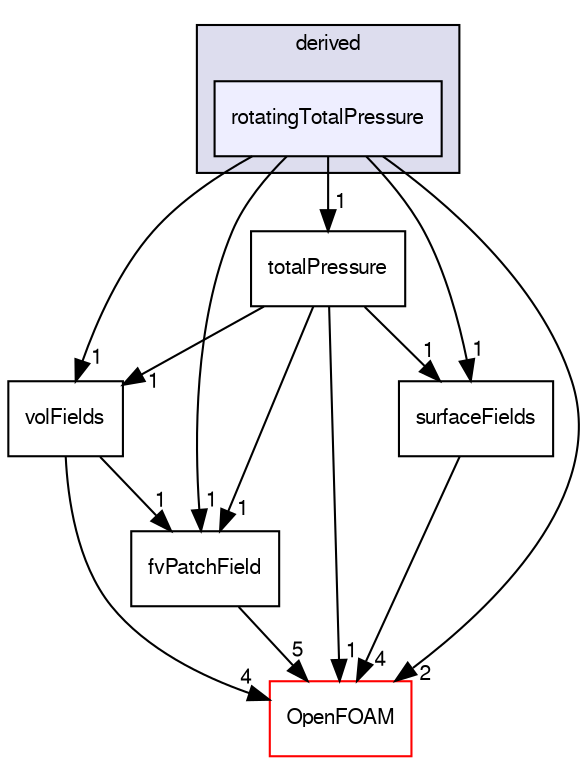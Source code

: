 digraph "src/finiteVolume/fields/fvPatchFields/derived/rotatingTotalPressure" {
  bgcolor=transparent;
  compound=true
  node [ fontsize="10", fontname="FreeSans"];
  edge [ labelfontsize="10", labelfontname="FreeSans"];
  subgraph clusterdir_ece9aa6b5af9a7776a75b0c1993b0910 {
    graph [ bgcolor="#ddddee", pencolor="black", label="derived" fontname="FreeSans", fontsize="10", URL="dir_ece9aa6b5af9a7776a75b0c1993b0910.html"]
  dir_bdd2c65d040f4022ec8abe3f4ff66d19 [shape=box, label="rotatingTotalPressure", style="filled", fillcolor="#eeeeff", pencolor="black", URL="dir_bdd2c65d040f4022ec8abe3f4ff66d19.html"];
  }
  dir_a80754c8d7a1b99aadc3766688d24889 [shape=box label="totalPressure" URL="dir_a80754c8d7a1b99aadc3766688d24889.html"];
  dir_6b9423849569a7ee618201e7cfce9eaa [shape=box label="fvPatchField" URL="dir_6b9423849569a7ee618201e7cfce9eaa.html"];
  dir_bd8bf7fa65467c460a50eacc456ce356 [shape=box label="volFields" URL="dir_bd8bf7fa65467c460a50eacc456ce356.html"];
  dir_c5473ff19b20e6ec4dfe5c310b3778a8 [shape=box label="OpenFOAM" color="red" URL="dir_c5473ff19b20e6ec4dfe5c310b3778a8.html"];
  dir_606ba9250f9107f82f779cbd3e87c3a5 [shape=box label="surfaceFields" URL="dir_606ba9250f9107f82f779cbd3e87c3a5.html"];
  dir_a80754c8d7a1b99aadc3766688d24889->dir_6b9423849569a7ee618201e7cfce9eaa [headlabel="1", labeldistance=1.5 headhref="dir_000865_000882.html"];
  dir_a80754c8d7a1b99aadc3766688d24889->dir_bd8bf7fa65467c460a50eacc456ce356 [headlabel="1", labeldistance=1.5 headhref="dir_000865_000903.html"];
  dir_a80754c8d7a1b99aadc3766688d24889->dir_c5473ff19b20e6ec4dfe5c310b3778a8 [headlabel="1", labeldistance=1.5 headhref="dir_000865_001732.html"];
  dir_a80754c8d7a1b99aadc3766688d24889->dir_606ba9250f9107f82f779cbd3e87c3a5 [headlabel="1", labeldistance=1.5 headhref="dir_000865_000902.html"];
  dir_6b9423849569a7ee618201e7cfce9eaa->dir_c5473ff19b20e6ec4dfe5c310b3778a8 [headlabel="5", labeldistance=1.5 headhref="dir_000882_001732.html"];
  dir_bd8bf7fa65467c460a50eacc456ce356->dir_6b9423849569a7ee618201e7cfce9eaa [headlabel="1", labeldistance=1.5 headhref="dir_000903_000882.html"];
  dir_bd8bf7fa65467c460a50eacc456ce356->dir_c5473ff19b20e6ec4dfe5c310b3778a8 [headlabel="4", labeldistance=1.5 headhref="dir_000903_001732.html"];
  dir_bdd2c65d040f4022ec8abe3f4ff66d19->dir_a80754c8d7a1b99aadc3766688d24889 [headlabel="1", labeldistance=1.5 headhref="dir_000857_000865.html"];
  dir_bdd2c65d040f4022ec8abe3f4ff66d19->dir_6b9423849569a7ee618201e7cfce9eaa [headlabel="1", labeldistance=1.5 headhref="dir_000857_000882.html"];
  dir_bdd2c65d040f4022ec8abe3f4ff66d19->dir_bd8bf7fa65467c460a50eacc456ce356 [headlabel="1", labeldistance=1.5 headhref="dir_000857_000903.html"];
  dir_bdd2c65d040f4022ec8abe3f4ff66d19->dir_c5473ff19b20e6ec4dfe5c310b3778a8 [headlabel="2", labeldistance=1.5 headhref="dir_000857_001732.html"];
  dir_bdd2c65d040f4022ec8abe3f4ff66d19->dir_606ba9250f9107f82f779cbd3e87c3a5 [headlabel="1", labeldistance=1.5 headhref="dir_000857_000902.html"];
  dir_606ba9250f9107f82f779cbd3e87c3a5->dir_c5473ff19b20e6ec4dfe5c310b3778a8 [headlabel="4", labeldistance=1.5 headhref="dir_000902_001732.html"];
}
